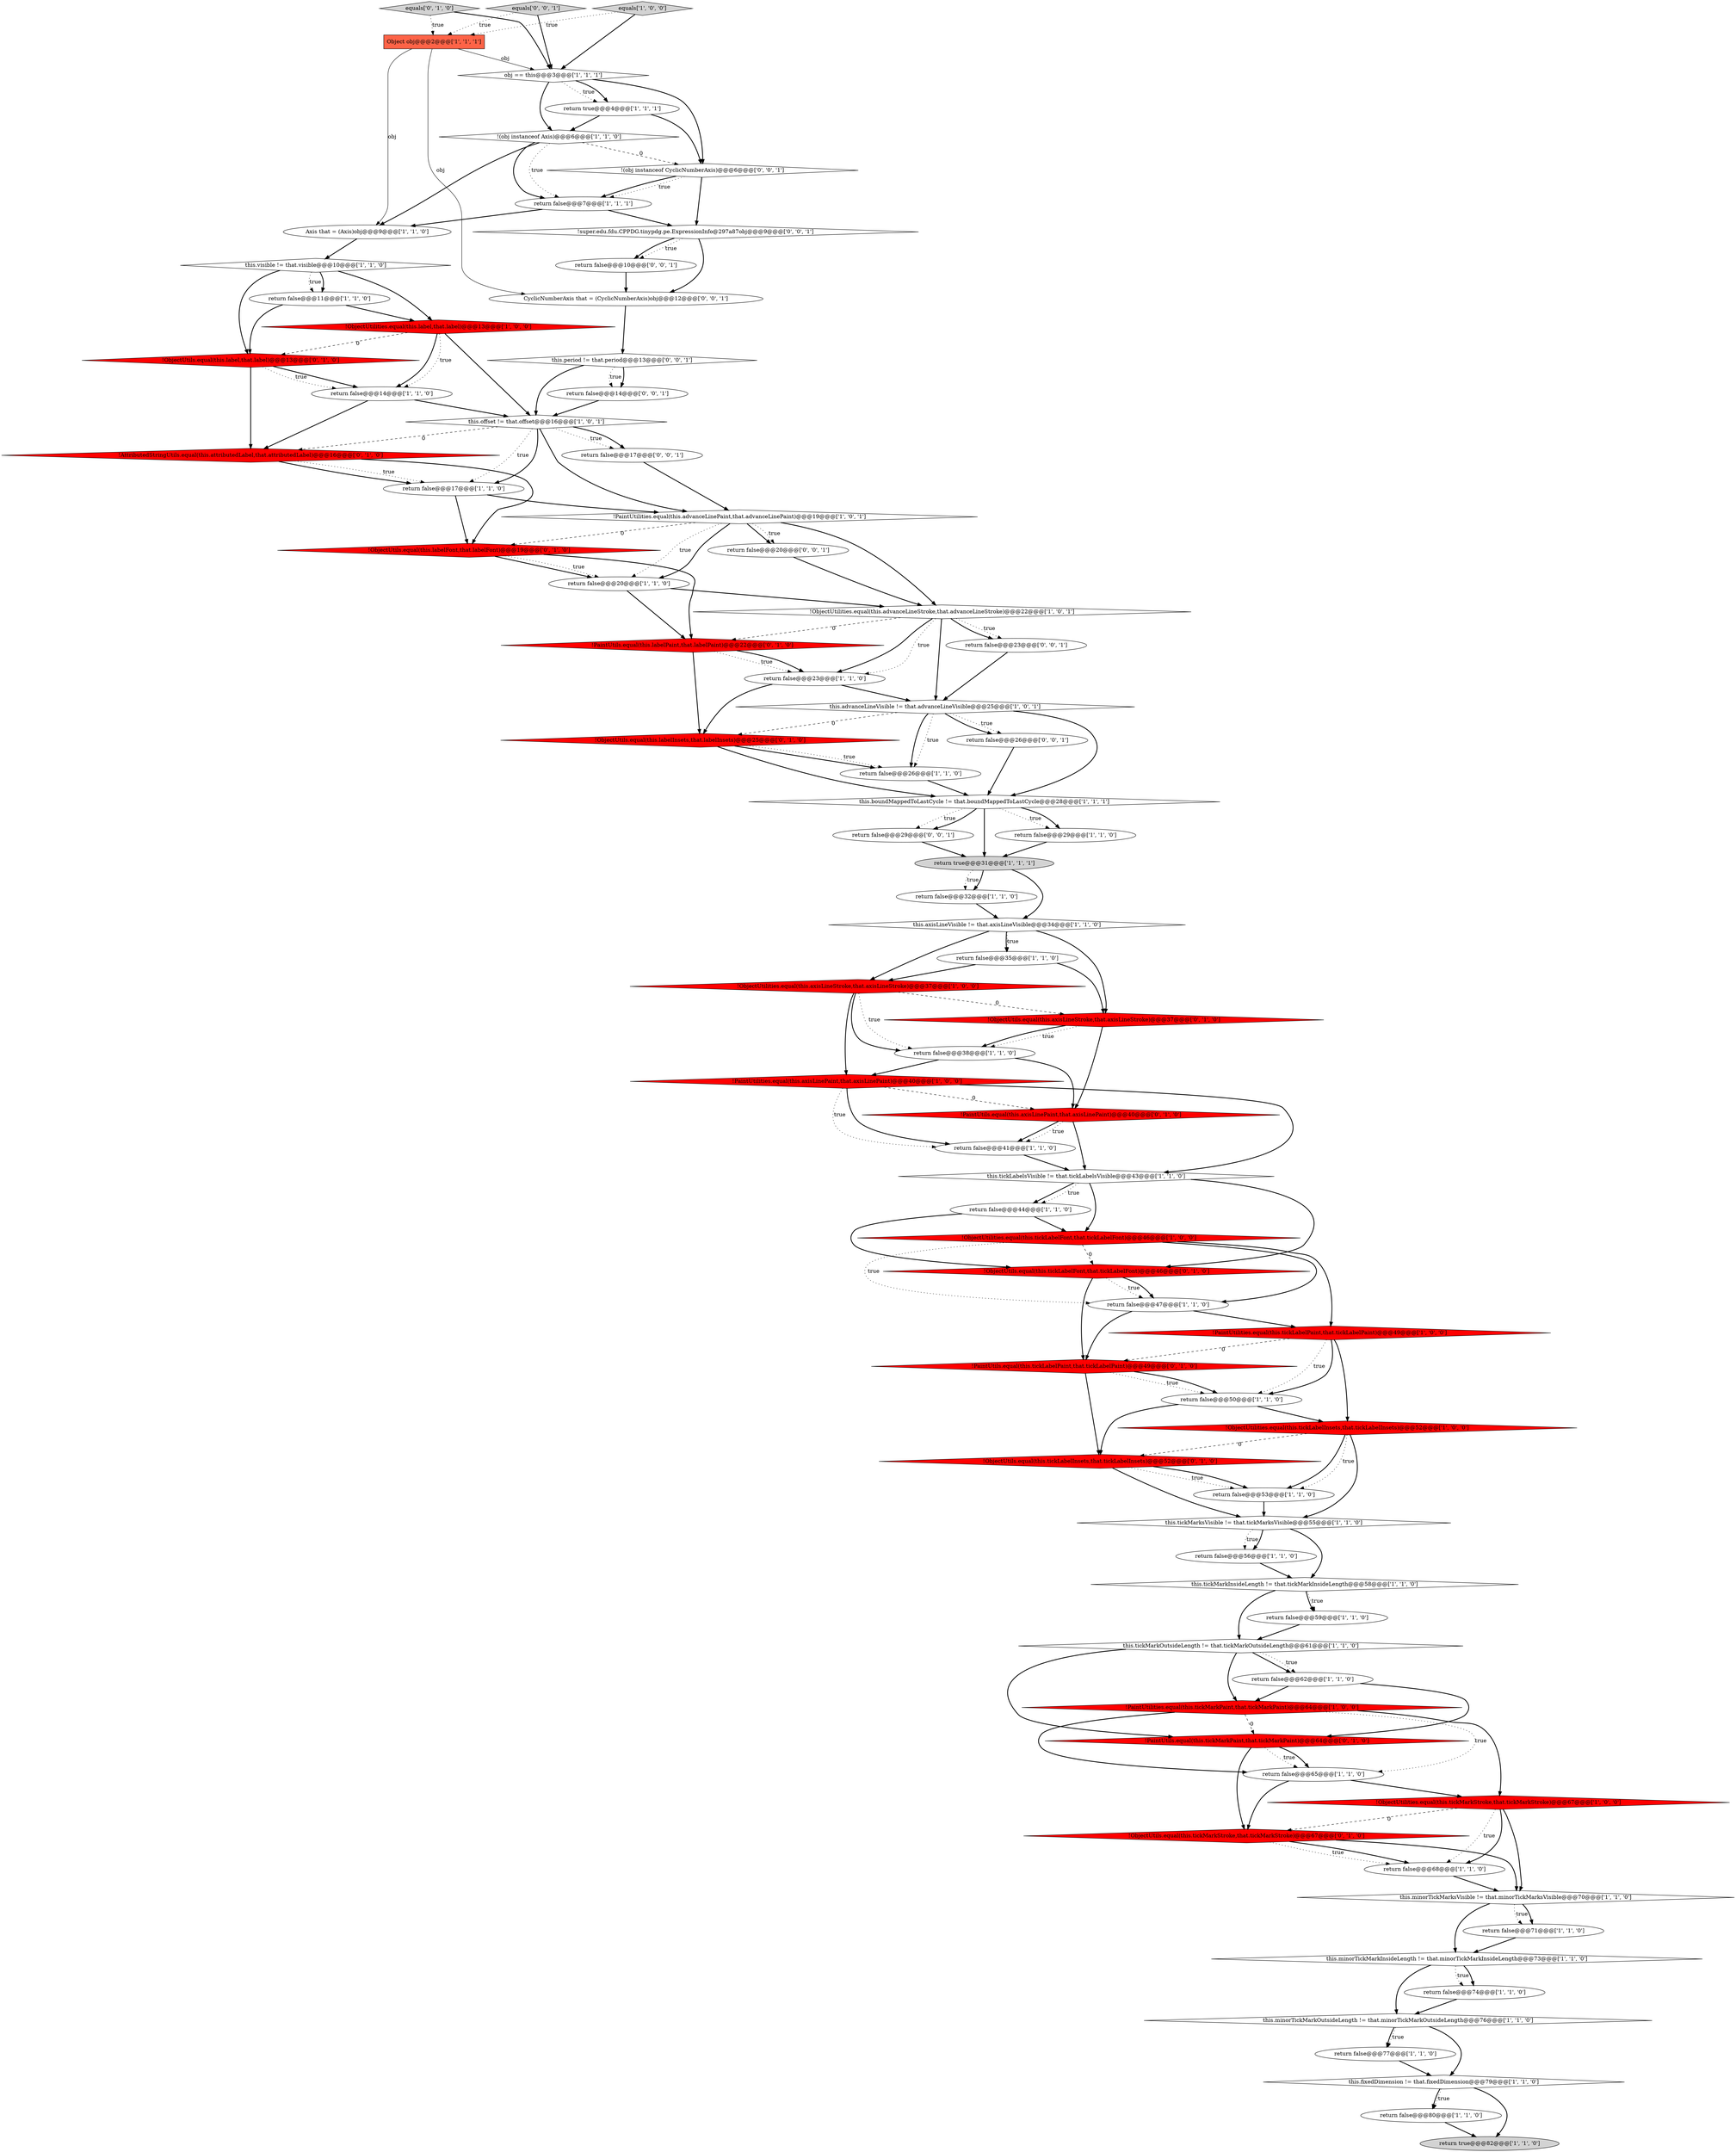 digraph {
21 [style = filled, label = "!PaintUtilities.equal(this.advanceLinePaint,that.advanceLinePaint)@@@19@@@['1', '0', '1']", fillcolor = white, shape = diamond image = "AAA0AAABBB1BBB"];
36 [style = filled, label = "return false@@@53@@@['1', '1', '0']", fillcolor = white, shape = ellipse image = "AAA0AAABBB1BBB"];
23 [style = filled, label = "!ObjectUtilities.equal(this.tickLabelInsets,that.tickLabelInsets)@@@52@@@['1', '0', '0']", fillcolor = red, shape = diamond image = "AAA1AAABBB1BBB"];
32 [style = filled, label = "!ObjectUtilities.equal(this.tickLabelFont,that.tickLabelFont)@@@46@@@['1', '0', '0']", fillcolor = red, shape = diamond image = "AAA1AAABBB1BBB"];
6 [style = filled, label = "return false@@@14@@@['1', '1', '0']", fillcolor = white, shape = ellipse image = "AAA0AAABBB1BBB"];
67 [style = filled, label = "!ObjectUtils.equal(this.tickLabelInsets,that.tickLabelInsets)@@@52@@@['0', '1', '0']", fillcolor = red, shape = diamond image = "AAA1AAABBB2BBB"];
79 [style = filled, label = "return false@@@29@@@['0', '0', '1']", fillcolor = white, shape = ellipse image = "AAA0AAABBB3BBB"];
43 [style = filled, label = "this.tickMarkInsideLength != that.tickMarkInsideLength@@@58@@@['1', '1', '0']", fillcolor = white, shape = diamond image = "AAA0AAABBB1BBB"];
2 [style = filled, label = "this.minorTickMarkInsideLength != that.minorTickMarkInsideLength@@@73@@@['1', '1', '0']", fillcolor = white, shape = diamond image = "AAA0AAABBB1BBB"];
17 [style = filled, label = "return false@@@44@@@['1', '1', '0']", fillcolor = white, shape = ellipse image = "AAA0AAABBB1BBB"];
30 [style = filled, label = "return true@@@82@@@['1', '1', '0']", fillcolor = lightgray, shape = ellipse image = "AAA0AAABBB1BBB"];
62 [style = filled, label = "equals['0', '1', '0']", fillcolor = lightgray, shape = diamond image = "AAA0AAABBB2BBB"];
55 [style = filled, label = "return false@@@59@@@['1', '1', '0']", fillcolor = white, shape = ellipse image = "AAA0AAABBB1BBB"];
58 [style = filled, label = "!ObjectUtils.equal(this.label,that.label)@@@13@@@['0', '1', '0']", fillcolor = red, shape = diamond image = "AAA1AAABBB2BBB"];
60 [style = filled, label = "!PaintUtils.equal(this.tickMarkPaint,that.tickMarkPaint)@@@64@@@['0', '1', '0']", fillcolor = red, shape = diamond image = "AAA1AAABBB2BBB"];
69 [style = filled, label = "return false@@@10@@@['0', '0', '1']", fillcolor = white, shape = ellipse image = "AAA0AAABBB3BBB"];
47 [style = filled, label = "return false@@@77@@@['1', '1', '0']", fillcolor = white, shape = ellipse image = "AAA0AAABBB1BBB"];
3 [style = filled, label = "return false@@@56@@@['1', '1', '0']", fillcolor = white, shape = ellipse image = "AAA0AAABBB1BBB"];
29 [style = filled, label = "Axis that = (Axis)obj@@@9@@@['1', '1', '0']", fillcolor = white, shape = ellipse image = "AAA0AAABBB1BBB"];
75 [style = filled, label = "return false@@@17@@@['0', '0', '1']", fillcolor = white, shape = ellipse image = "AAA0AAABBB3BBB"];
25 [style = filled, label = "return false@@@32@@@['1', '1', '0']", fillcolor = white, shape = ellipse image = "AAA0AAABBB1BBB"];
57 [style = filled, label = "!AttributedStringUtils.equal(this.attributedLabel,that.attributedLabel)@@@16@@@['0', '1', '0']", fillcolor = red, shape = diamond image = "AAA1AAABBB2BBB"];
22 [style = filled, label = "return false@@@74@@@['1', '1', '0']", fillcolor = white, shape = ellipse image = "AAA0AAABBB1BBB"];
15 [style = filled, label = "obj == this@@@3@@@['1', '1', '1']", fillcolor = white, shape = diamond image = "AAA0AAABBB1BBB"];
28 [style = filled, label = "this.advanceLineVisible != that.advanceLineVisible@@@25@@@['1', '0', '1']", fillcolor = white, shape = diamond image = "AAA0AAABBB1BBB"];
64 [style = filled, label = "!PaintUtils.equal(this.axisLinePaint,that.axisLinePaint)@@@40@@@['0', '1', '0']", fillcolor = red, shape = diamond image = "AAA1AAABBB2BBB"];
52 [style = filled, label = "return true@@@31@@@['1', '1', '1']", fillcolor = lightgray, shape = ellipse image = "AAA0AAABBB1BBB"];
9 [style = filled, label = "this.tickMarkOutsideLength != that.tickMarkOutsideLength@@@61@@@['1', '1', '0']", fillcolor = white, shape = diamond image = "AAA0AAABBB1BBB"];
26 [style = filled, label = "return false@@@65@@@['1', '1', '0']", fillcolor = white, shape = ellipse image = "AAA0AAABBB1BBB"];
53 [style = filled, label = "this.tickMarksVisible != that.tickMarksVisible@@@55@@@['1', '1', '0']", fillcolor = white, shape = diamond image = "AAA0AAABBB1BBB"];
1 [style = filled, label = "return false@@@50@@@['1', '1', '0']", fillcolor = white, shape = ellipse image = "AAA0AAABBB1BBB"];
61 [style = filled, label = "!ObjectUtils.equal(this.labelInsets,that.labelInsets)@@@25@@@['0', '1', '0']", fillcolor = red, shape = diamond image = "AAA1AAABBB2BBB"];
27 [style = filled, label = "!ObjectUtilities.equal(this.label,that.label)@@@13@@@['1', '0', '0']", fillcolor = red, shape = diamond image = "AAA1AAABBB1BBB"];
66 [style = filled, label = "!PaintUtils.equal(this.labelPaint,that.labelPaint)@@@22@@@['0', '1', '0']", fillcolor = red, shape = diamond image = "AAA1AAABBB2BBB"];
13 [style = filled, label = "return false@@@20@@@['1', '1', '0']", fillcolor = white, shape = ellipse image = "AAA0AAABBB1BBB"];
51 [style = filled, label = "!(obj instanceof Axis)@@@6@@@['1', '1', '0']", fillcolor = white, shape = diamond image = "AAA0AAABBB1BBB"];
39 [style = filled, label = "return false@@@23@@@['1', '1', '0']", fillcolor = white, shape = ellipse image = "AAA0AAABBB1BBB"];
78 [style = filled, label = "!super.edu.fdu.CPPDG.tinypdg.pe.ExpressionInfo@297a87obj@@@9@@@['0', '0', '1']", fillcolor = white, shape = diamond image = "AAA0AAABBB3BBB"];
56 [style = filled, label = "!ObjectUtils.equal(this.labelFont,that.labelFont)@@@19@@@['0', '1', '0']", fillcolor = red, shape = diamond image = "AAA1AAABBB2BBB"];
44 [style = filled, label = "return false@@@41@@@['1', '1', '0']", fillcolor = white, shape = ellipse image = "AAA0AAABBB1BBB"];
45 [style = filled, label = "return false@@@80@@@['1', '1', '0']", fillcolor = white, shape = ellipse image = "AAA0AAABBB1BBB"];
65 [style = filled, label = "!ObjectUtils.equal(this.tickLabelFont,that.tickLabelFont)@@@46@@@['0', '1', '0']", fillcolor = red, shape = diamond image = "AAA1AAABBB2BBB"];
12 [style = filled, label = "this.minorTickMarksVisible != that.minorTickMarksVisible@@@70@@@['1', '1', '0']", fillcolor = white, shape = diamond image = "AAA0AAABBB1BBB"];
49 [style = filled, label = "this.fixedDimension != that.fixedDimension@@@79@@@['1', '1', '0']", fillcolor = white, shape = diamond image = "AAA0AAABBB1BBB"];
63 [style = filled, label = "!PaintUtils.equal(this.tickLabelPaint,that.tickLabelPaint)@@@49@@@['0', '1', '0']", fillcolor = red, shape = diamond image = "AAA1AAABBB2BBB"];
10 [style = filled, label = "return false@@@68@@@['1', '1', '0']", fillcolor = white, shape = ellipse image = "AAA0AAABBB1BBB"];
77 [style = filled, label = "equals['0', '0', '1']", fillcolor = lightgray, shape = diamond image = "AAA0AAABBB3BBB"];
8 [style = filled, label = "return false@@@38@@@['1', '1', '0']", fillcolor = white, shape = ellipse image = "AAA0AAABBB1BBB"];
42 [style = filled, label = "return false@@@11@@@['1', '1', '0']", fillcolor = white, shape = ellipse image = "AAA0AAABBB1BBB"];
59 [style = filled, label = "!ObjectUtils.equal(this.tickMarkStroke,that.tickMarkStroke)@@@67@@@['0', '1', '0']", fillcolor = red, shape = diamond image = "AAA1AAABBB2BBB"];
24 [style = filled, label = "return false@@@17@@@['1', '1', '0']", fillcolor = white, shape = ellipse image = "AAA0AAABBB1BBB"];
18 [style = filled, label = "!PaintUtilities.equal(this.tickMarkPaint,that.tickMarkPaint)@@@64@@@['1', '0', '0']", fillcolor = red, shape = diamond image = "AAA1AAABBB1BBB"];
38 [style = filled, label = "!ObjectUtilities.equal(this.advanceLineStroke,that.advanceLineStroke)@@@22@@@['1', '0', '1']", fillcolor = white, shape = diamond image = "AAA0AAABBB1BBB"];
46 [style = filled, label = "!ObjectUtilities.equal(this.tickMarkStroke,that.tickMarkStroke)@@@67@@@['1', '0', '0']", fillcolor = red, shape = diamond image = "AAA1AAABBB1BBB"];
34 [style = filled, label = "return false@@@71@@@['1', '1', '0']", fillcolor = white, shape = ellipse image = "AAA0AAABBB1BBB"];
4 [style = filled, label = "this.minorTickMarkOutsideLength != that.minorTickMarkOutsideLength@@@76@@@['1', '1', '0']", fillcolor = white, shape = diamond image = "AAA0AAABBB1BBB"];
68 [style = filled, label = "!ObjectUtils.equal(this.axisLineStroke,that.axisLineStroke)@@@37@@@['0', '1', '0']", fillcolor = red, shape = diamond image = "AAA1AAABBB2BBB"];
70 [style = filled, label = "return false@@@14@@@['0', '0', '1']", fillcolor = white, shape = ellipse image = "AAA0AAABBB3BBB"];
71 [style = filled, label = "!(obj instanceof CyclicNumberAxis)@@@6@@@['0', '0', '1']", fillcolor = white, shape = diamond image = "AAA0AAABBB3BBB"];
73 [style = filled, label = "return false@@@20@@@['0', '0', '1']", fillcolor = white, shape = ellipse image = "AAA0AAABBB3BBB"];
37 [style = filled, label = "return false@@@26@@@['1', '1', '0']", fillcolor = white, shape = ellipse image = "AAA0AAABBB1BBB"];
31 [style = filled, label = "equals['1', '0', '0']", fillcolor = lightgray, shape = diamond image = "AAA0AAABBB1BBB"];
5 [style = filled, label = "this.offset != that.offset@@@16@@@['1', '0', '1']", fillcolor = white, shape = diamond image = "AAA0AAABBB1BBB"];
74 [style = filled, label = "this.period != that.period@@@13@@@['0', '0', '1']", fillcolor = white, shape = diamond image = "AAA0AAABBB3BBB"];
11 [style = filled, label = "!PaintUtilities.equal(this.axisLinePaint,that.axisLinePaint)@@@40@@@['1', '0', '0']", fillcolor = red, shape = diamond image = "AAA1AAABBB1BBB"];
33 [style = filled, label = "this.visible != that.visible@@@10@@@['1', '1', '0']", fillcolor = white, shape = diamond image = "AAA0AAABBB1BBB"];
48 [style = filled, label = "this.tickLabelsVisible != that.tickLabelsVisible@@@43@@@['1', '1', '0']", fillcolor = white, shape = diamond image = "AAA0AAABBB1BBB"];
54 [style = filled, label = "this.boundMappedToLastCycle != that.boundMappedToLastCycle@@@28@@@['1', '1', '1']", fillcolor = white, shape = diamond image = "AAA0AAABBB1BBB"];
76 [style = filled, label = "CyclicNumberAxis that = (CyclicNumberAxis)obj@@@12@@@['0', '0', '1']", fillcolor = white, shape = ellipse image = "AAA0AAABBB3BBB"];
20 [style = filled, label = "return false@@@47@@@['1', '1', '0']", fillcolor = white, shape = ellipse image = "AAA0AAABBB1BBB"];
41 [style = filled, label = "!ObjectUtilities.equal(this.axisLineStroke,that.axisLineStroke)@@@37@@@['1', '0', '0']", fillcolor = red, shape = diamond image = "AAA1AAABBB1BBB"];
19 [style = filled, label = "Object obj@@@2@@@['1', '1', '1']", fillcolor = tomato, shape = box image = "AAA0AAABBB1BBB"];
14 [style = filled, label = "return false@@@7@@@['1', '1', '1']", fillcolor = white, shape = ellipse image = "AAA0AAABBB1BBB"];
40 [style = filled, label = "return false@@@62@@@['1', '1', '0']", fillcolor = white, shape = ellipse image = "AAA0AAABBB1BBB"];
35 [style = filled, label = "this.axisLineVisible != that.axisLineVisible@@@34@@@['1', '1', '0']", fillcolor = white, shape = diamond image = "AAA0AAABBB1BBB"];
7 [style = filled, label = "!PaintUtilities.equal(this.tickLabelPaint,that.tickLabelPaint)@@@49@@@['1', '0', '0']", fillcolor = red, shape = diamond image = "AAA1AAABBB1BBB"];
72 [style = filled, label = "return false@@@26@@@['0', '0', '1']", fillcolor = white, shape = ellipse image = "AAA0AAABBB3BBB"];
0 [style = filled, label = "return false@@@29@@@['1', '1', '0']", fillcolor = white, shape = ellipse image = "AAA0AAABBB1BBB"];
50 [style = filled, label = "return false@@@35@@@['1', '1', '0']", fillcolor = white, shape = ellipse image = "AAA0AAABBB1BBB"];
80 [style = filled, label = "return false@@@23@@@['0', '0', '1']", fillcolor = white, shape = ellipse image = "AAA0AAABBB3BBB"];
16 [style = filled, label = "return true@@@4@@@['1', '1', '1']", fillcolor = white, shape = ellipse image = "AAA0AAABBB1BBB"];
16->51 [style = bold, label=""];
1->67 [style = bold, label=""];
6->57 [style = bold, label=""];
61->37 [style = bold, label=""];
28->72 [style = dotted, label="true"];
69->76 [style = bold, label=""];
61->37 [style = dotted, label="true"];
43->55 [style = bold, label=""];
2->22 [style = dotted, label="true"];
35->41 [style = bold, label=""];
41->8 [style = bold, label=""];
36->53 [style = bold, label=""];
38->39 [style = dotted, label="true"];
39->61 [style = bold, label=""];
63->1 [style = dotted, label="true"];
65->20 [style = dotted, label="true"];
41->11 [style = bold, label=""];
9->60 [style = bold, label=""];
78->69 [style = dotted, label="true"];
7->63 [style = dashed, label="0"];
25->35 [style = bold, label=""];
11->44 [style = dotted, label="true"];
38->39 [style = bold, label=""];
45->30 [style = bold, label=""];
1->23 [style = bold, label=""];
21->38 [style = bold, label=""];
22->4 [style = bold, label=""];
59->12 [style = bold, label=""];
47->49 [style = bold, label=""];
0->52 [style = bold, label=""];
5->24 [style = dotted, label="true"];
54->79 [style = dotted, label="true"];
12->2 [style = bold, label=""];
57->24 [style = dotted, label="true"];
75->21 [style = bold, label=""];
35->50 [style = bold, label=""];
24->21 [style = bold, label=""];
34->2 [style = bold, label=""];
52->25 [style = dotted, label="true"];
43->55 [style = dotted, label="true"];
33->42 [style = bold, label=""];
77->19 [style = dotted, label="true"];
10->12 [style = bold, label=""];
74->70 [style = bold, label=""];
53->3 [style = dotted, label="true"];
50->68 [style = bold, label=""];
15->71 [style = bold, label=""];
18->46 [style = bold, label=""];
23->36 [style = bold, label=""];
65->20 [style = bold, label=""];
27->5 [style = bold, label=""];
74->5 [style = bold, label=""];
7->1 [style = dotted, label="true"];
68->8 [style = dotted, label="true"];
8->11 [style = bold, label=""];
32->20 [style = bold, label=""];
21->73 [style = bold, label=""];
38->66 [style = dashed, label="0"];
20->63 [style = bold, label=""];
12->34 [style = dotted, label="true"];
52->35 [style = bold, label=""];
21->13 [style = bold, label=""];
31->19 [style = dotted, label="true"];
9->40 [style = bold, label=""];
54->52 [style = bold, label=""];
26->46 [style = bold, label=""];
54->0 [style = dotted, label="true"];
28->37 [style = bold, label=""];
7->1 [style = bold, label=""];
66->39 [style = dotted, label="true"];
63->1 [style = bold, label=""];
11->48 [style = bold, label=""];
38->28 [style = bold, label=""];
67->36 [style = dotted, label="true"];
11->44 [style = bold, label=""];
59->10 [style = dotted, label="true"];
8->64 [style = bold, label=""];
28->54 [style = bold, label=""];
23->67 [style = dashed, label="0"];
32->7 [style = bold, label=""];
46->10 [style = dotted, label="true"];
13->66 [style = bold, label=""];
15->16 [style = dotted, label="true"];
17->65 [style = bold, label=""];
48->17 [style = bold, label=""];
67->53 [style = bold, label=""];
2->4 [style = bold, label=""];
33->27 [style = bold, label=""];
57->24 [style = bold, label=""];
77->15 [style = bold, label=""];
5->21 [style = bold, label=""];
51->14 [style = bold, label=""];
79->52 [style = bold, label=""];
70->5 [style = bold, label=""];
71->14 [style = bold, label=""];
18->26 [style = dotted, label="true"];
56->13 [style = bold, label=""];
7->23 [style = bold, label=""];
19->29 [style = solid, label="obj"];
80->28 [style = bold, label=""];
48->32 [style = bold, label=""];
16->71 [style = bold, label=""];
41->68 [style = dashed, label="0"];
60->26 [style = dotted, label="true"];
66->61 [style = bold, label=""];
21->13 [style = dotted, label="true"];
59->10 [style = bold, label=""];
21->56 [style = dashed, label="0"];
20->7 [style = bold, label=""];
28->37 [style = dotted, label="true"];
53->43 [style = bold, label=""];
50->41 [style = bold, label=""];
4->47 [style = bold, label=""];
33->58 [style = bold, label=""];
71->78 [style = bold, label=""];
28->72 [style = bold, label=""];
55->9 [style = bold, label=""];
5->75 [style = dotted, label="true"];
51->14 [style = dotted, label="true"];
49->45 [style = bold, label=""];
24->56 [style = bold, label=""];
64->44 [style = bold, label=""];
38->80 [style = dotted, label="true"];
14->78 [style = bold, label=""];
11->64 [style = dashed, label="0"];
4->47 [style = dotted, label="true"];
66->39 [style = bold, label=""];
18->26 [style = bold, label=""];
32->20 [style = dotted, label="true"];
46->10 [style = bold, label=""];
19->15 [style = solid, label="obj"];
58->57 [style = bold, label=""];
5->57 [style = dashed, label="0"];
56->66 [style = bold, label=""];
43->9 [style = bold, label=""];
54->0 [style = bold, label=""];
56->13 [style = dotted, label="true"];
49->45 [style = dotted, label="true"];
51->29 [style = bold, label=""];
76->74 [style = bold, label=""];
18->60 [style = dashed, label="0"];
6->5 [style = bold, label=""];
38->80 [style = bold, label=""];
9->18 [style = bold, label=""];
42->58 [style = bold, label=""];
71->14 [style = dotted, label="true"];
64->44 [style = dotted, label="true"];
27->58 [style = dashed, label="0"];
49->30 [style = bold, label=""];
5->24 [style = bold, label=""];
63->67 [style = bold, label=""];
14->29 [style = bold, label=""];
41->8 [style = dotted, label="true"];
23->36 [style = dotted, label="true"];
42->27 [style = bold, label=""];
61->54 [style = bold, label=""];
62->15 [style = bold, label=""];
26->59 [style = bold, label=""];
65->63 [style = bold, label=""];
21->73 [style = dotted, label="true"];
28->61 [style = dashed, label="0"];
68->64 [style = bold, label=""];
51->71 [style = dashed, label="0"];
5->75 [style = bold, label=""];
46->12 [style = bold, label=""];
54->79 [style = bold, label=""];
60->26 [style = bold, label=""];
35->68 [style = bold, label=""];
53->3 [style = bold, label=""];
72->54 [style = bold, label=""];
40->18 [style = bold, label=""];
12->34 [style = bold, label=""];
17->32 [style = bold, label=""];
60->59 [style = bold, label=""];
15->16 [style = bold, label=""];
32->65 [style = dashed, label="0"];
31->15 [style = bold, label=""];
62->19 [style = dotted, label="true"];
19->76 [style = solid, label="obj"];
27->6 [style = bold, label=""];
39->28 [style = bold, label=""];
74->70 [style = dotted, label="true"];
37->54 [style = bold, label=""];
57->56 [style = bold, label=""];
29->33 [style = bold, label=""];
52->25 [style = bold, label=""];
33->42 [style = dotted, label="true"];
4->49 [style = bold, label=""];
44->48 [style = bold, label=""];
78->69 [style = bold, label=""];
46->59 [style = dashed, label="0"];
35->50 [style = dotted, label="true"];
13->38 [style = bold, label=""];
9->40 [style = dotted, label="true"];
23->53 [style = bold, label=""];
3->43 [style = bold, label=""];
27->6 [style = dotted, label="true"];
58->6 [style = bold, label=""];
48->65 [style = bold, label=""];
67->36 [style = bold, label=""];
2->22 [style = bold, label=""];
68->8 [style = bold, label=""];
40->60 [style = bold, label=""];
78->76 [style = bold, label=""];
73->38 [style = bold, label=""];
48->17 [style = dotted, label="true"];
64->48 [style = bold, label=""];
58->6 [style = dotted, label="true"];
15->51 [style = bold, label=""];
}
